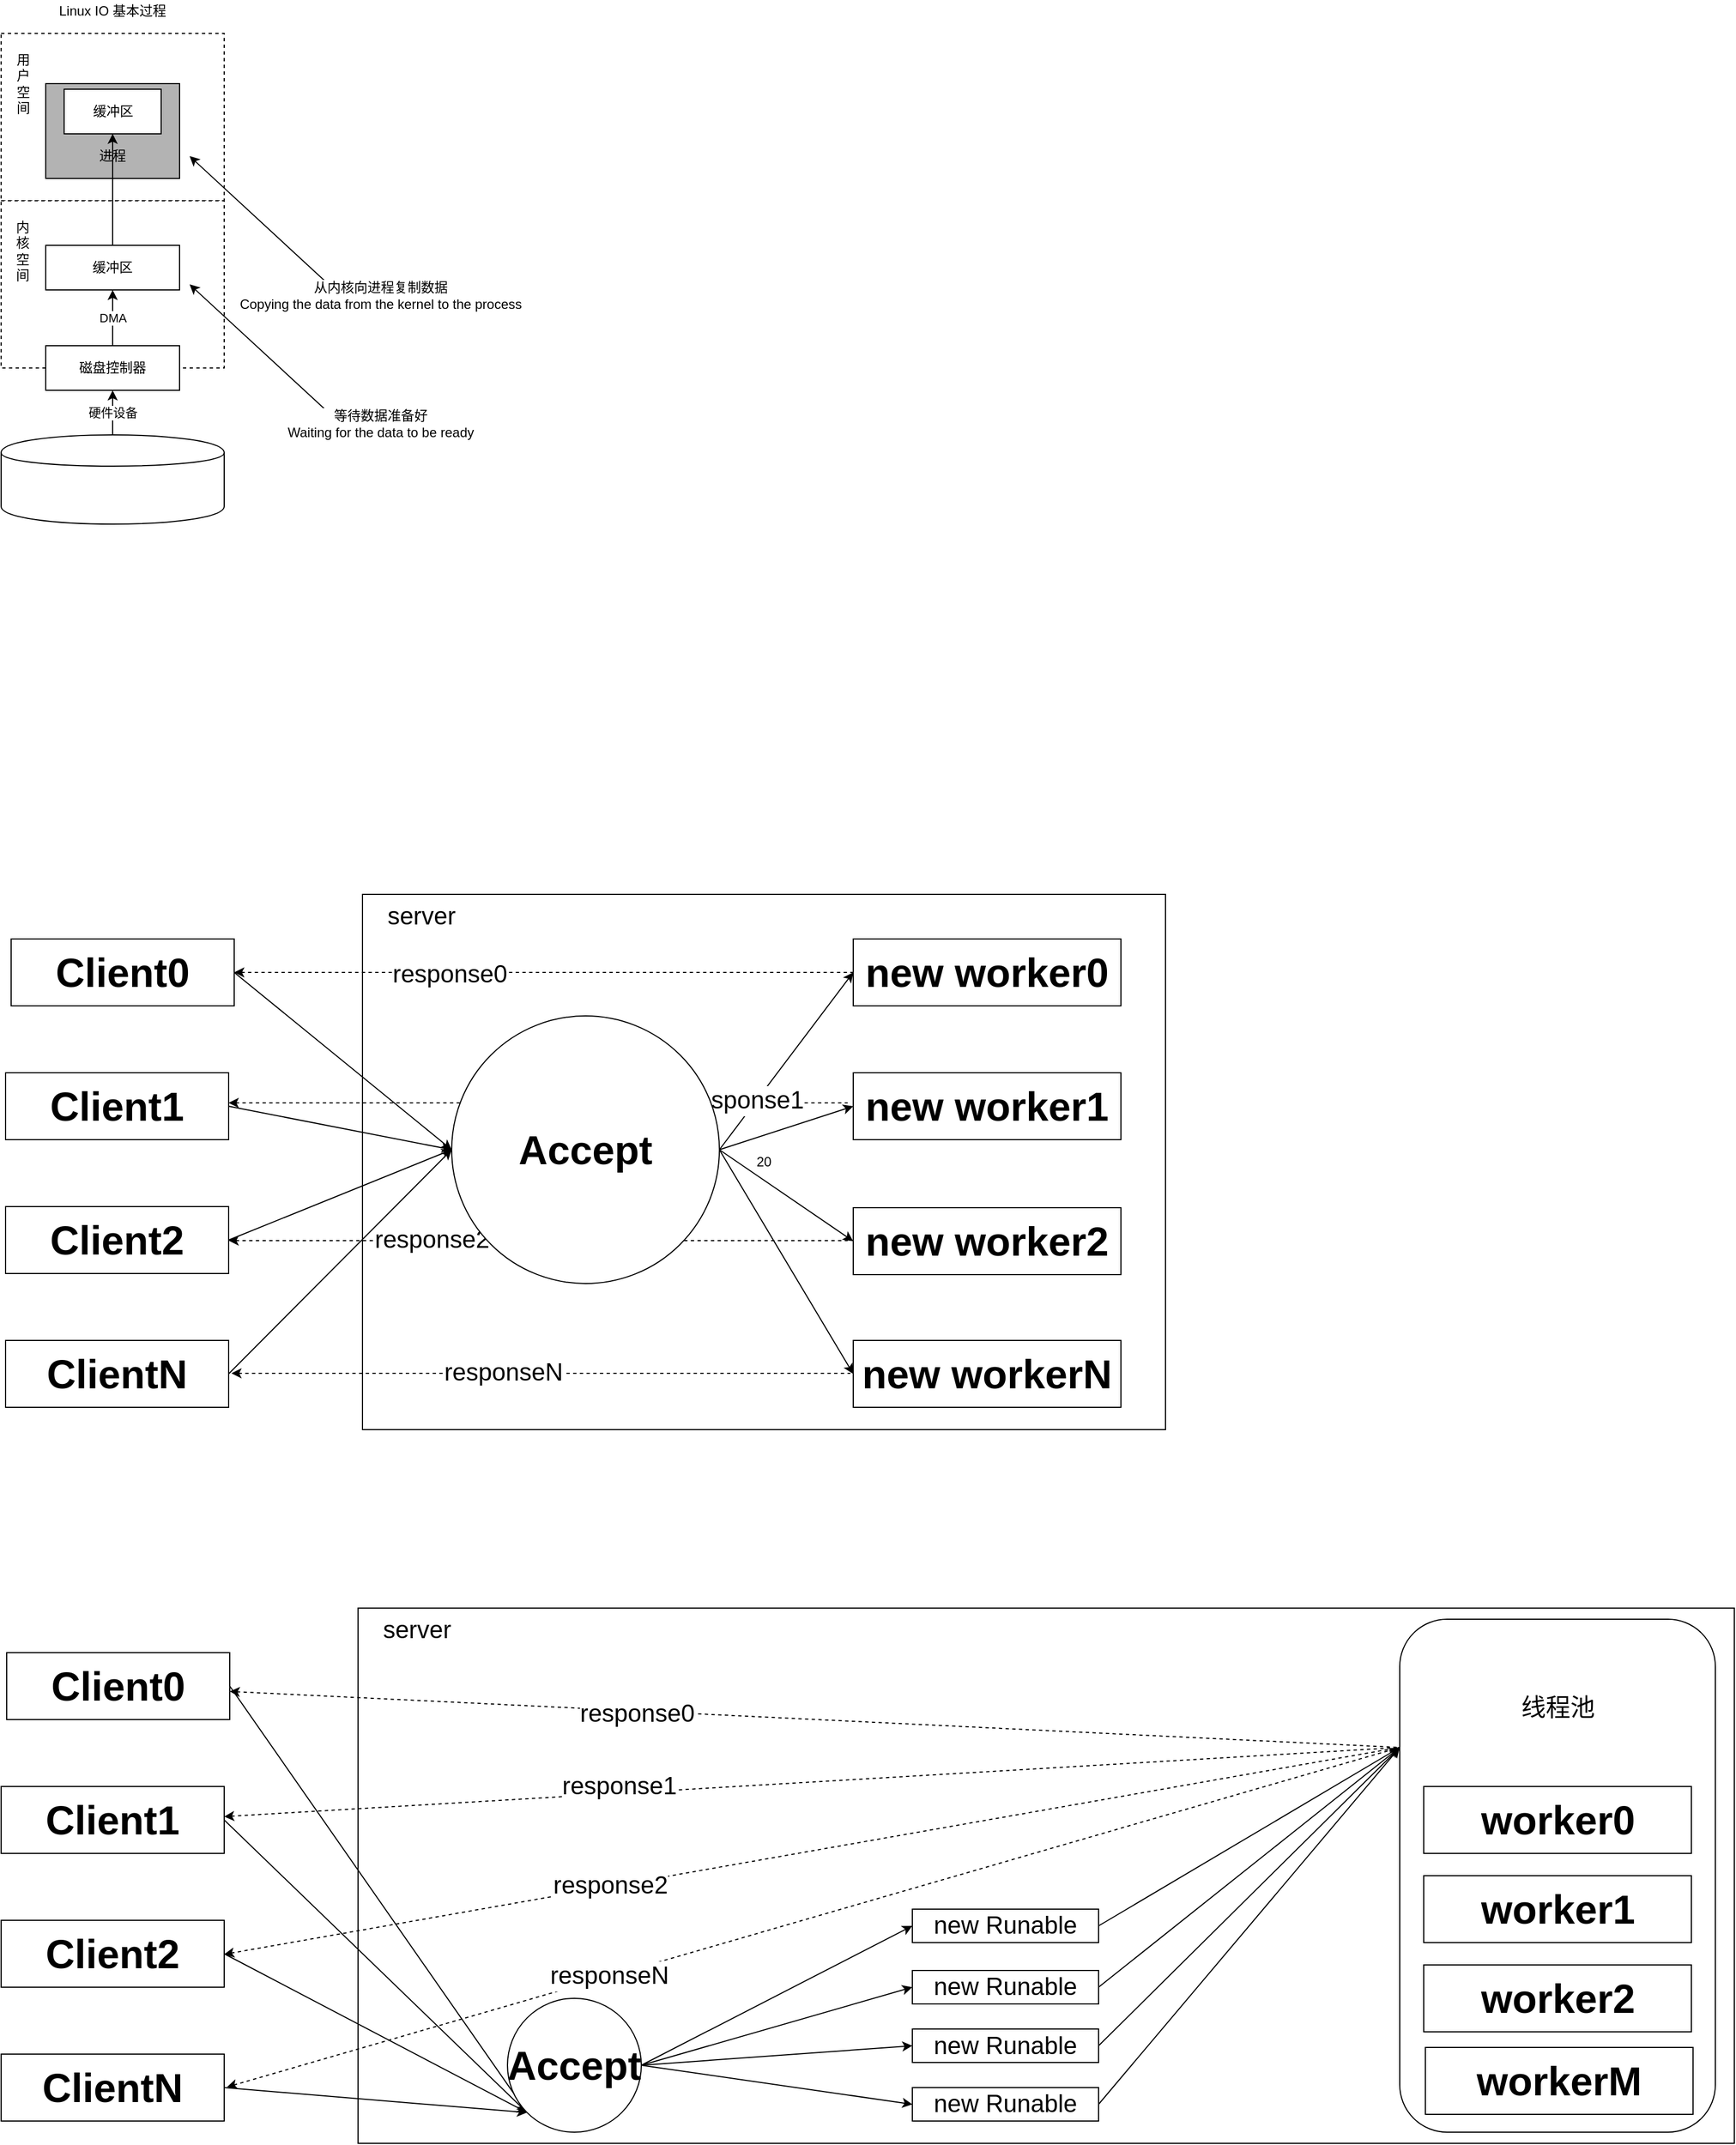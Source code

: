 <mxfile version="10.7.1" type="device"><diagram id="8HdPPavlg0hs8LvCiRic" name="Page-1"><mxGraphModel dx="1058" dy="797" grid="1" gridSize="10" guides="1" tooltips="1" connect="1" arrows="1" fold="1" page="1" pageScale="1" pageWidth="827" pageHeight="1169" math="0" shadow="0"><root><mxCell id="0"/><mxCell id="1" parent="0"/><mxCell id="49r0CECSuXp76zhXR61v-33" value="" style="rounded=0;whiteSpace=wrap;html=1;" parent="1" vertex="1"><mxGeometry x="360" y="1482" width="1234" height="480" as="geometry"/></mxCell><mxCell id="49r0CECSuXp76zhXR61v-57" value="" style="endArrow=none;html=1;fontSize=36;entryX=0;entryY=0.25;entryDx=0;entryDy=0;dashed=1;startArrow=classic;startFill=1;" parent="1" target="49r0CECSuXp76zhXR61v-60" edge="1"><mxGeometry width="50" height="50" relative="1" as="geometry"><mxPoint x="242.5" y="1911.5" as="sourcePoint"/><mxPoint x="797.5" y="1911.5" as="targetPoint"/></mxGeometry></mxCell><mxCell id="49r0CECSuXp76zhXR61v-58" value="responseN" style="text;html=1;resizable=0;points=[];align=center;verticalAlign=middle;labelBackgroundColor=#ffffff;fontSize=22;" parent="49r0CECSuXp76zhXR61v-57" vertex="1" connectable="0"><mxGeometry x="-0.122" y="2" relative="1" as="geometry"><mxPoint x="-119" y="36" as="offset"/></mxGeometry></mxCell><mxCell id="49r0CECSuXp76zhXR61v-60" value="" style="rounded=1;whiteSpace=wrap;html=1;fontSize=22;" parent="1" vertex="1"><mxGeometry x="1294" y="1492" width="283" height="460" as="geometry"/></mxCell><mxCell id="49r0CECSuXp76zhXR61v-6" value="20" style="rounded=0;whiteSpace=wrap;html=1;" parent="1" vertex="1"><mxGeometry x="364" y="842" width="720" height="480" as="geometry"/></mxCell><mxCell id="49r0CECSuXp76zhXR61v-26" value="" style="endArrow=none;html=1;fontSize=36;entryX=0;entryY=0.5;entryDx=0;entryDy=0;dashed=1;startArrow=classic;startFill=1;" parent="1" edge="1"><mxGeometry width="50" height="50" relative="1" as="geometry"><mxPoint x="244" y="1152.5" as="sourcePoint"/><mxPoint x="799" y="1152.5" as="targetPoint"/></mxGeometry></mxCell><mxCell id="49r0CECSuXp76zhXR61v-29" value="response2" style="text;html=1;resizable=0;points=[];align=center;verticalAlign=middle;labelBackgroundColor=#ffffff;fontSize=22;" parent="49r0CECSuXp76zhXR61v-26" vertex="1" connectable="0"><mxGeometry x="-0.344" y="2" relative="1" as="geometry"><mxPoint y="1" as="offset"/></mxGeometry></mxCell><mxCell id="49r0CECSuXp76zhXR61v-1" value="Client0" style="rounded=0;whiteSpace=wrap;html=1;fontSize=36;fontStyle=1" parent="1" vertex="1"><mxGeometry x="49" y="882" width="200" height="60" as="geometry"/></mxCell><mxCell id="49r0CECSuXp76zhXR61v-3" value="&lt;span style=&quot;font-size: 36px;&quot;&gt;Client1&lt;/span&gt;" style="rounded=0;whiteSpace=wrap;html=1;fontSize=36;fontStyle=1" parent="1" vertex="1"><mxGeometry x="44" y="1002" width="200" height="60" as="geometry"/></mxCell><mxCell id="49r0CECSuXp76zhXR61v-4" value="&lt;span style=&quot;font-size: 36px;&quot;&gt;Client2&lt;/span&gt;" style="rounded=0;whiteSpace=wrap;html=1;fontSize=36;fontStyle=1" parent="1" vertex="1"><mxGeometry x="44" y="1122" width="200" height="60" as="geometry"/></mxCell><mxCell id="49r0CECSuXp76zhXR61v-5" value="&lt;span style=&quot;font-size: 36px&quot;&gt;ClientN&lt;/span&gt;" style="rounded=0;whiteSpace=wrap;html=1;fontSize=36;fontStyle=1" parent="1" vertex="1"><mxGeometry x="44" y="1242" width="200" height="60" as="geometry"/></mxCell><mxCell id="49r0CECSuXp76zhXR61v-8" value="new worker0" style="rounded=0;whiteSpace=wrap;html=1;fontSize=36;fontStyle=1" parent="1" vertex="1"><mxGeometry x="804" y="882" width="240" height="60" as="geometry"/></mxCell><mxCell id="49r0CECSuXp76zhXR61v-12" value="" style="endArrow=classic;html=1;exitX=1;exitY=0.5;exitDx=0;exitDy=0;entryX=0;entryY=0.5;entryDx=0;entryDy=0;" parent="1" source="49r0CECSuXp76zhXR61v-1" target="49r0CECSuXp76zhXR61v-7" edge="1"><mxGeometry width="50" height="50" relative="1" as="geometry"><mxPoint x="214" y="967" as="sourcePoint"/><mxPoint x="313" y="1057" as="targetPoint"/></mxGeometry></mxCell><mxCell id="49r0CECSuXp76zhXR61v-13" value="" style="endArrow=classic;html=1;exitX=1;exitY=0.5;exitDx=0;exitDy=0;entryX=0;entryY=0.5;entryDx=0;entryDy=0;" parent="1" source="49r0CECSuXp76zhXR61v-3" target="49r0CECSuXp76zhXR61v-7" edge="1"><mxGeometry width="50" height="50" relative="1" as="geometry"><mxPoint x="174" y="977" as="sourcePoint"/><mxPoint x="323" y="1067" as="targetPoint"/></mxGeometry></mxCell><mxCell id="49r0CECSuXp76zhXR61v-14" value="" style="endArrow=classic;html=1;exitX=1;exitY=0.5;exitDx=0;exitDy=0;exitPerimeter=0;entryX=0;entryY=0.5;entryDx=0;entryDy=0;" parent="1" source="49r0CECSuXp76zhXR61v-4" target="49r0CECSuXp76zhXR61v-7" edge="1"><mxGeometry width="50" height="50" relative="1" as="geometry"><mxPoint x="184" y="1037" as="sourcePoint"/><mxPoint x="314" y="1057" as="targetPoint"/></mxGeometry></mxCell><mxCell id="49r0CECSuXp76zhXR61v-15" value="" style="endArrow=classic;html=1;exitX=1;exitY=0.5;exitDx=0;exitDy=0;entryX=0;entryY=0.5;entryDx=0;entryDy=0;" parent="1" source="49r0CECSuXp76zhXR61v-5" target="49r0CECSuXp76zhXR61v-7" edge="1"><mxGeometry width="50" height="50" relative="1" as="geometry"><mxPoint x="194" y="1097" as="sourcePoint"/><mxPoint x="324" y="1074" as="targetPoint"/></mxGeometry></mxCell><mxCell id="49r0CECSuXp76zhXR61v-16" value="new worker1" style="rounded=0;whiteSpace=wrap;html=1;fontSize=36;fontStyle=1" parent="1" vertex="1"><mxGeometry x="804" y="1002" width="240" height="60" as="geometry"/></mxCell><mxCell id="49r0CECSuXp76zhXR61v-17" value="new worker2" style="rounded=0;whiteSpace=wrap;html=1;fontSize=36;fontStyle=1" parent="1" vertex="1"><mxGeometry x="804" y="1123" width="240" height="60" as="geometry"/></mxCell><mxCell id="49r0CECSuXp76zhXR61v-18" value="new workerN" style="rounded=0;whiteSpace=wrap;html=1;fontSize=36;fontStyle=1" parent="1" vertex="1"><mxGeometry x="804" y="1242" width="240" height="60" as="geometry"/></mxCell><mxCell id="49r0CECSuXp76zhXR61v-19" value="" style="endArrow=classic;html=1;exitX=1;exitY=0.5;exitDx=0;exitDy=0;entryX=0;entryY=0.5;entryDx=0;entryDy=0;" parent="1" source="49r0CECSuXp76zhXR61v-7" target="49r0CECSuXp76zhXR61v-8" edge="1"><mxGeometry width="50" height="50" relative="1" as="geometry"><mxPoint x="259" y="922" as="sourcePoint"/><mxPoint x="454" y="1081" as="targetPoint"/></mxGeometry></mxCell><mxCell id="49r0CECSuXp76zhXR61v-20" value="" style="endArrow=classic;html=1;exitX=1;exitY=0.5;exitDx=0;exitDy=0;entryX=0;entryY=0.5;entryDx=0;entryDy=0;" parent="1" source="49r0CECSuXp76zhXR61v-7" target="49r0CECSuXp76zhXR61v-16" edge="1"><mxGeometry width="50" height="50" relative="1" as="geometry"><mxPoint x="694" y="1081" as="sourcePoint"/><mxPoint x="814" y="922" as="targetPoint"/></mxGeometry></mxCell><mxCell id="49r0CECSuXp76zhXR61v-21" value="" style="endArrow=classic;html=1;exitX=1;exitY=0.5;exitDx=0;exitDy=0;entryX=0;entryY=0.5;entryDx=0;entryDy=0;" parent="1" source="49r0CECSuXp76zhXR61v-7" target="49r0CECSuXp76zhXR61v-17" edge="1"><mxGeometry width="50" height="50" relative="1" as="geometry"><mxPoint x="694" y="1081" as="sourcePoint"/><mxPoint x="814" y="1017" as="targetPoint"/></mxGeometry></mxCell><mxCell id="49r0CECSuXp76zhXR61v-22" value="" style="endArrow=classic;html=1;entryX=0;entryY=0.5;entryDx=0;entryDy=0;" parent="1" target="49r0CECSuXp76zhXR61v-18" edge="1"><mxGeometry width="50" height="50" relative="1" as="geometry"><mxPoint x="684" y="1071" as="sourcePoint"/><mxPoint x="814" y="1127" as="targetPoint"/></mxGeometry></mxCell><mxCell id="49r0CECSuXp76zhXR61v-24" value="" style="endArrow=none;html=1;fontSize=36;entryX=0;entryY=0.5;entryDx=0;entryDy=0;dashed=1;startArrow=classic;startFill=1;" parent="1" source="49r0CECSuXp76zhXR61v-1" target="49r0CECSuXp76zhXR61v-8" edge="1"><mxGeometry width="50" height="50" relative="1" as="geometry"><mxPoint x="494" y="912" as="sourcePoint"/><mxPoint x="544" y="862" as="targetPoint"/></mxGeometry></mxCell><mxCell id="49r0CECSuXp76zhXR61v-31" value="response0&lt;br&gt;" style="text;html=1;resizable=0;points=[];align=center;verticalAlign=middle;labelBackgroundColor=#ffffff;fontSize=22;" parent="49r0CECSuXp76zhXR61v-24" vertex="1" connectable="0"><mxGeometry x="-0.304" y="-2" relative="1" as="geometry"><mxPoint as="offset"/></mxGeometry></mxCell><mxCell id="49r0CECSuXp76zhXR61v-25" value="" style="endArrow=none;html=1;fontSize=36;entryX=0;entryY=0.5;entryDx=0;entryDy=0;dashed=1;startArrow=classic;startFill=1;" parent="1" edge="1"><mxGeometry width="50" height="50" relative="1" as="geometry"><mxPoint x="244" y="1029" as="sourcePoint"/><mxPoint x="799" y="1029" as="targetPoint"/></mxGeometry></mxCell><mxCell id="49r0CECSuXp76zhXR61v-30" value="response1" style="text;html=1;resizable=0;points=[];align=center;verticalAlign=middle;labelBackgroundColor=#ffffff;fontSize=22;" parent="49r0CECSuXp76zhXR61v-25" vertex="1" connectable="0"><mxGeometry x="0.672" y="2" relative="1" as="geometry"><mxPoint as="offset"/></mxGeometry></mxCell><mxCell id="49r0CECSuXp76zhXR61v-7" value="Accept" style="ellipse;whiteSpace=wrap;html=1;aspect=fixed;fontSize=36;fontStyle=1" parent="1" vertex="1"><mxGeometry x="444" y="951" width="240" height="240" as="geometry"/></mxCell><mxCell id="49r0CECSuXp76zhXR61v-27" value="" style="endArrow=none;html=1;fontSize=36;entryX=0;entryY=0.5;entryDx=0;entryDy=0;dashed=1;startArrow=classic;startFill=1;" parent="1" edge="1"><mxGeometry width="50" height="50" relative="1" as="geometry"><mxPoint x="246.5" y="1271.5" as="sourcePoint"/><mxPoint x="801.5" y="1271.5" as="targetPoint"/></mxGeometry></mxCell><mxCell id="49r0CECSuXp76zhXR61v-28" value="responseN" style="text;html=1;resizable=0;points=[];align=center;verticalAlign=middle;labelBackgroundColor=#ffffff;fontSize=22;" parent="49r0CECSuXp76zhXR61v-27" vertex="1" connectable="0"><mxGeometry x="-0.122" y="2" relative="1" as="geometry"><mxPoint y="1" as="offset"/></mxGeometry></mxCell><mxCell id="49r0CECSuXp76zhXR61v-32" value="server" style="text;html=1;strokeColor=none;fillColor=none;align=center;verticalAlign=middle;whiteSpace=wrap;rounded=0;fontSize=22;" parent="1" vertex="1"><mxGeometry x="367" y="852" width="100" height="20" as="geometry"/></mxCell><mxCell id="49r0CECSuXp76zhXR61v-34" value="" style="endArrow=none;html=1;fontSize=36;entryX=0;entryY=0.25;entryDx=0;entryDy=0;dashed=1;startArrow=classic;startFill=1;" parent="1" target="49r0CECSuXp76zhXR61v-60" edge="1"><mxGeometry width="50" height="50" relative="1" as="geometry"><mxPoint x="240" y="1792.5" as="sourcePoint"/><mxPoint x="795" y="1792.5" as="targetPoint"/></mxGeometry></mxCell><mxCell id="49r0CECSuXp76zhXR61v-35" value="response2" style="text;html=1;resizable=0;points=[];align=center;verticalAlign=middle;labelBackgroundColor=#ffffff;fontSize=22;" parent="49r0CECSuXp76zhXR61v-34" vertex="1" connectable="0"><mxGeometry x="-0.344" y="2" relative="1" as="geometry"><mxPoint y="1" as="offset"/></mxGeometry></mxCell><mxCell id="49r0CECSuXp76zhXR61v-36" value="Client0" style="rounded=0;whiteSpace=wrap;html=1;fontSize=36;fontStyle=1" parent="1" vertex="1"><mxGeometry x="45" y="1522" width="200" height="60" as="geometry"/></mxCell><mxCell id="49r0CECSuXp76zhXR61v-37" value="&lt;span style=&quot;font-size: 36px;&quot;&gt;Client1&lt;/span&gt;" style="rounded=0;whiteSpace=wrap;html=1;fontSize=36;fontStyle=1" parent="1" vertex="1"><mxGeometry x="40" y="1642" width="200" height="60" as="geometry"/></mxCell><mxCell id="49r0CECSuXp76zhXR61v-38" value="&lt;span style=&quot;font-size: 36px;&quot;&gt;Client2&lt;/span&gt;" style="rounded=0;whiteSpace=wrap;html=1;fontSize=36;fontStyle=1" parent="1" vertex="1"><mxGeometry x="40" y="1762" width="200" height="60" as="geometry"/></mxCell><mxCell id="49r0CECSuXp76zhXR61v-39" value="&lt;span style=&quot;font-size: 36px&quot;&gt;ClientN&lt;/span&gt;" style="rounded=0;whiteSpace=wrap;html=1;fontSize=36;fontStyle=1" parent="1" vertex="1"><mxGeometry x="40" y="1882" width="200" height="60" as="geometry"/></mxCell><mxCell id="49r0CECSuXp76zhXR61v-40" value="worker0" style="rounded=0;whiteSpace=wrap;html=1;fontSize=36;fontStyle=1" parent="1" vertex="1"><mxGeometry x="1315.5" y="1642" width="240" height="60" as="geometry"/></mxCell><mxCell id="49r0CECSuXp76zhXR61v-41" value="" style="endArrow=classic;html=1;exitX=1;exitY=0.5;exitDx=0;exitDy=0;entryX=0;entryY=1;entryDx=0;entryDy=0;" parent="1" source="49r0CECSuXp76zhXR61v-36" target="49r0CECSuXp76zhXR61v-56" edge="1"><mxGeometry width="50" height="50" relative="1" as="geometry"><mxPoint x="210" y="1607" as="sourcePoint"/><mxPoint x="309" y="1697" as="targetPoint"/></mxGeometry></mxCell><mxCell id="49r0CECSuXp76zhXR61v-42" value="" style="endArrow=classic;html=1;exitX=1;exitY=0.5;exitDx=0;exitDy=0;entryX=0;entryY=1;entryDx=0;entryDy=0;" parent="1" source="49r0CECSuXp76zhXR61v-37" target="49r0CECSuXp76zhXR61v-56" edge="1"><mxGeometry width="50" height="50" relative="1" as="geometry"><mxPoint x="170" y="1617" as="sourcePoint"/><mxPoint x="319" y="1707" as="targetPoint"/></mxGeometry></mxCell><mxCell id="49r0CECSuXp76zhXR61v-43" value="" style="endArrow=classic;html=1;exitX=1;exitY=0.5;exitDx=0;exitDy=0;exitPerimeter=0;entryX=0;entryY=1;entryDx=0;entryDy=0;" parent="1" source="49r0CECSuXp76zhXR61v-38" target="49r0CECSuXp76zhXR61v-56" edge="1"><mxGeometry width="50" height="50" relative="1" as="geometry"><mxPoint x="180" y="1677" as="sourcePoint"/><mxPoint x="310" y="1697" as="targetPoint"/></mxGeometry></mxCell><mxCell id="49r0CECSuXp76zhXR61v-44" value="" style="endArrow=classic;html=1;exitX=1;exitY=0.5;exitDx=0;exitDy=0;entryX=0;entryY=1;entryDx=0;entryDy=0;" parent="1" source="49r0CECSuXp76zhXR61v-39" target="49r0CECSuXp76zhXR61v-56" edge="1"><mxGeometry width="50" height="50" relative="1" as="geometry"><mxPoint x="190" y="1737" as="sourcePoint"/><mxPoint x="320" y="1714" as="targetPoint"/></mxGeometry></mxCell><mxCell id="49r0CECSuXp76zhXR61v-45" value="worker1" style="rounded=0;whiteSpace=wrap;html=1;fontSize=36;fontStyle=1" parent="1" vertex="1"><mxGeometry x="1315.5" y="1722" width="240" height="60" as="geometry"/></mxCell><mxCell id="49r0CECSuXp76zhXR61v-46" value="worker2" style="rounded=0;whiteSpace=wrap;html=1;fontSize=36;fontStyle=1" parent="1" vertex="1"><mxGeometry x="1315.5" y="1802" width="240" height="60" as="geometry"/></mxCell><mxCell id="49r0CECSuXp76zhXR61v-47" value="workerM" style="rounded=0;whiteSpace=wrap;html=1;fontSize=36;fontStyle=1" parent="1" vertex="1"><mxGeometry x="1317" y="1876" width="240" height="60" as="geometry"/></mxCell><mxCell id="49r0CECSuXp76zhXR61v-48" value="" style="endArrow=classic;html=1;exitX=1;exitY=0.5;exitDx=0;exitDy=0;entryX=0;entryY=0.5;entryDx=0;entryDy=0;" parent="1" source="49r0CECSuXp76zhXR61v-56" target="49r0CECSuXp76zhXR61v-61" edge="1"><mxGeometry width="50" height="50" relative="1" as="geometry"><mxPoint x="255" y="1562" as="sourcePoint"/><mxPoint x="854" y="1772" as="targetPoint"/></mxGeometry></mxCell><mxCell id="49r0CECSuXp76zhXR61v-49" value="" style="endArrow=classic;html=1;exitX=1;exitY=0.5;exitDx=0;exitDy=0;entryX=0;entryY=0.5;entryDx=0;entryDy=0;" parent="1" source="49r0CECSuXp76zhXR61v-56" target="49r0CECSuXp76zhXR61v-62" edge="1"><mxGeometry width="50" height="50" relative="1" as="geometry"><mxPoint x="690" y="1721" as="sourcePoint"/><mxPoint x="854" y="1822" as="targetPoint"/></mxGeometry></mxCell><mxCell id="49r0CECSuXp76zhXR61v-50" value="" style="endArrow=classic;html=1;exitX=1;exitY=0.5;exitDx=0;exitDy=0;entryX=0;entryY=0.5;entryDx=0;entryDy=0;" parent="1" source="49r0CECSuXp76zhXR61v-56" target="49r0CECSuXp76zhXR61v-63" edge="1"><mxGeometry width="50" height="50" relative="1" as="geometry"><mxPoint x="690" y="1721" as="sourcePoint"/><mxPoint x="810" y="1657" as="targetPoint"/></mxGeometry></mxCell><mxCell id="49r0CECSuXp76zhXR61v-51" value="" style="endArrow=classic;html=1;entryX=0;entryY=0.5;entryDx=0;entryDy=0;exitX=1;exitY=0.5;exitDx=0;exitDy=0;" parent="1" source="49r0CECSuXp76zhXR61v-56" target="49r0CECSuXp76zhXR61v-64" edge="1"><mxGeometry width="50" height="50" relative="1" as="geometry"><mxPoint x="680" y="1711" as="sourcePoint"/><mxPoint x="810" y="1767" as="targetPoint"/></mxGeometry></mxCell><mxCell id="49r0CECSuXp76zhXR61v-52" value="" style="endArrow=none;html=1;fontSize=36;entryX=0;entryY=0.25;entryDx=0;entryDy=0;dashed=1;startArrow=classic;startFill=1;" parent="1" source="49r0CECSuXp76zhXR61v-36" target="49r0CECSuXp76zhXR61v-60" edge="1"><mxGeometry width="50" height="50" relative="1" as="geometry"><mxPoint x="490" y="1552" as="sourcePoint"/><mxPoint x="540" y="1502" as="targetPoint"/></mxGeometry></mxCell><mxCell id="49r0CECSuXp76zhXR61v-53" value="response0&lt;br&gt;" style="text;html=1;resizable=0;points=[];align=center;verticalAlign=middle;labelBackgroundColor=#ffffff;fontSize=22;" parent="49r0CECSuXp76zhXR61v-52" vertex="1" connectable="0"><mxGeometry x="-0.304" y="-2" relative="1" as="geometry"><mxPoint as="offset"/></mxGeometry></mxCell><mxCell id="49r0CECSuXp76zhXR61v-54" value="" style="endArrow=none;html=1;fontSize=36;entryX=0;entryY=0.25;entryDx=0;entryDy=0;dashed=1;startArrow=classic;startFill=1;" parent="1" target="49r0CECSuXp76zhXR61v-60" edge="1"><mxGeometry width="50" height="50" relative="1" as="geometry"><mxPoint x="240" y="1669" as="sourcePoint"/><mxPoint x="795" y="1669" as="targetPoint"/></mxGeometry></mxCell><mxCell id="49r0CECSuXp76zhXR61v-55" value="response1" style="text;html=1;resizable=0;points=[];align=center;verticalAlign=middle;labelBackgroundColor=#ffffff;fontSize=22;" parent="49r0CECSuXp76zhXR61v-54" vertex="1" connectable="0"><mxGeometry x="0.672" y="2" relative="1" as="geometry"><mxPoint x="-527.5" y="27" as="offset"/></mxGeometry></mxCell><mxCell id="49r0CECSuXp76zhXR61v-56" value="Accept" style="ellipse;whiteSpace=wrap;html=1;aspect=fixed;fontSize=36;fontStyle=1" parent="1" vertex="1"><mxGeometry x="494" y="1832" width="120" height="120" as="geometry"/></mxCell><mxCell id="49r0CECSuXp76zhXR61v-59" value="server" style="text;html=1;strokeColor=none;fillColor=none;align=center;verticalAlign=middle;whiteSpace=wrap;rounded=0;fontSize=22;" parent="1" vertex="1"><mxGeometry x="363" y="1492" width="100" height="20" as="geometry"/></mxCell><mxCell id="49r0CECSuXp76zhXR61v-61" value="new Runable" style="rounded=0;whiteSpace=wrap;html=1;fontSize=22;" parent="1" vertex="1"><mxGeometry x="857" y="1752" width="167" height="30" as="geometry"/></mxCell><mxCell id="49r0CECSuXp76zhXR61v-62" value="new Runable" style="rounded=0;whiteSpace=wrap;html=1;fontSize=22;" parent="1" vertex="1"><mxGeometry x="857" y="1807" width="167" height="30" as="geometry"/></mxCell><mxCell id="49r0CECSuXp76zhXR61v-63" value="new Runable" style="rounded=0;whiteSpace=wrap;html=1;fontSize=22;" parent="1" vertex="1"><mxGeometry x="857" y="1859.5" width="167" height="30" as="geometry"/></mxCell><mxCell id="49r0CECSuXp76zhXR61v-64" value="new Runable" style="rounded=0;whiteSpace=wrap;html=1;fontSize=22;" parent="1" vertex="1"><mxGeometry x="857" y="1912" width="167" height="30" as="geometry"/></mxCell><mxCell id="49r0CECSuXp76zhXR61v-67" value="" style="endArrow=classic;html=1;exitX=1;exitY=0.5;exitDx=0;exitDy=0;entryX=0;entryY=0.25;entryDx=0;entryDy=0;" parent="1" source="49r0CECSuXp76zhXR61v-61" target="49r0CECSuXp76zhXR61v-60" edge="1"><mxGeometry width="50" height="50" relative="1" as="geometry"><mxPoint x="624" y="1902" as="sourcePoint"/><mxPoint x="867" y="1777" as="targetPoint"/></mxGeometry></mxCell><mxCell id="49r0CECSuXp76zhXR61v-68" value="" style="endArrow=classic;html=1;exitX=1;exitY=0.5;exitDx=0;exitDy=0;entryX=0;entryY=0.25;entryDx=0;entryDy=0;" parent="1" source="49r0CECSuXp76zhXR61v-62" target="49r0CECSuXp76zhXR61v-60" edge="1"><mxGeometry width="50" height="50" relative="1" as="geometry"><mxPoint x="1034" y="1777" as="sourcePoint"/><mxPoint x="1304" y="1617" as="targetPoint"/></mxGeometry></mxCell><mxCell id="49r0CECSuXp76zhXR61v-69" value="" style="endArrow=classic;html=1;exitX=1;exitY=0.5;exitDx=0;exitDy=0;entryX=0;entryY=0.25;entryDx=0;entryDy=0;" parent="1" source="49r0CECSuXp76zhXR61v-63" target="49r0CECSuXp76zhXR61v-60" edge="1"><mxGeometry width="50" height="50" relative="1" as="geometry"><mxPoint x="1044" y="1787" as="sourcePoint"/><mxPoint x="1314" y="1627" as="targetPoint"/></mxGeometry></mxCell><mxCell id="49r0CECSuXp76zhXR61v-70" value="" style="endArrow=classic;html=1;exitX=1;exitY=0.5;exitDx=0;exitDy=0;entryX=0;entryY=0.25;entryDx=0;entryDy=0;" parent="1" source="49r0CECSuXp76zhXR61v-64" target="49r0CECSuXp76zhXR61v-60" edge="1"><mxGeometry width="50" height="50" relative="1" as="geometry"><mxPoint x="1054" y="1797" as="sourcePoint"/><mxPoint x="1324" y="1637" as="targetPoint"/></mxGeometry></mxCell><mxCell id="49r0CECSuXp76zhXR61v-71" value="线程池" style="text;html=1;strokeColor=none;fillColor=none;align=center;verticalAlign=middle;whiteSpace=wrap;rounded=0;fontSize=22;" parent="1" vertex="1"><mxGeometry x="1385.5" y="1562" width="100" height="20" as="geometry"/></mxCell><mxCell id="rqfeZW-91_2S5oVqUasR-24" value="" style="group" parent="1" vertex="1" connectable="0"><mxGeometry x="40" y="40" width="299" height="470" as="geometry"/></mxCell><mxCell id="rqfeZW-91_2S5oVqUasR-9" value="" style="rounded=0;whiteSpace=wrap;html=1;dashed=1;" parent="rqfeZW-91_2S5oVqUasR-24" vertex="1"><mxGeometry y="30" width="200" height="150" as="geometry"/></mxCell><mxCell id="rqfeZW-91_2S5oVqUasR-16" value="&lt;br&gt;&lt;br&gt;&lt;br&gt;进程&lt;br&gt;" style="rounded=0;whiteSpace=wrap;html=1;fillColor=#B3B3B3;" parent="rqfeZW-91_2S5oVqUasR-24" vertex="1"><mxGeometry x="40" y="75" width="120" height="85" as="geometry"/></mxCell><mxCell id="rqfeZW-91_2S5oVqUasR-2" value="" style="rounded=0;whiteSpace=wrap;html=1;dashed=1;" parent="rqfeZW-91_2S5oVqUasR-24" vertex="1"><mxGeometry y="180" width="200" height="150" as="geometry"/></mxCell><mxCell id="rqfeZW-91_2S5oVqUasR-3" value="" style="shape=cylinder;whiteSpace=wrap;html=1;boundedLbl=1;backgroundOutline=1;" parent="rqfeZW-91_2S5oVqUasR-24" vertex="1"><mxGeometry y="390" width="200" height="80" as="geometry"/></mxCell><mxCell id="rqfeZW-91_2S5oVqUasR-4" value="磁盘控制器" style="rounded=0;whiteSpace=wrap;html=1;" parent="rqfeZW-91_2S5oVqUasR-24" vertex="1"><mxGeometry x="40" y="310" width="120" height="40" as="geometry"/></mxCell><mxCell id="rqfeZW-91_2S5oVqUasR-5" value="硬件设备" style="edgeStyle=orthogonalEdgeStyle;rounded=0;orthogonalLoop=1;jettySize=auto;html=1;exitX=0.5;exitY=0;exitDx=0;exitDy=0;entryX=0.5;entryY=1;entryDx=0;entryDy=0;" parent="rqfeZW-91_2S5oVqUasR-24" source="rqfeZW-91_2S5oVqUasR-3" target="rqfeZW-91_2S5oVqUasR-4" edge="1"><mxGeometry relative="1" as="geometry"/></mxCell><mxCell id="rqfeZW-91_2S5oVqUasR-6" value="用户空间" style="text;html=1;strokeColor=none;fillColor=none;align=center;verticalAlign=middle;whiteSpace=wrap;rounded=0;dashed=1;" parent="rqfeZW-91_2S5oVqUasR-24" vertex="1"><mxGeometry x="9" y="40" width="22" height="70" as="geometry"/></mxCell><mxCell id="rqfeZW-91_2S5oVqUasR-7" value="缓冲区" style="rounded=0;whiteSpace=wrap;html=1;" parent="rqfeZW-91_2S5oVqUasR-24" vertex="1"><mxGeometry x="40" y="220" width="120" height="40" as="geometry"/></mxCell><mxCell id="rqfeZW-91_2S5oVqUasR-8" value="DMA" style="edgeStyle=orthogonalEdgeStyle;rounded=0;orthogonalLoop=1;jettySize=auto;html=1;exitX=0.5;exitY=0;exitDx=0;exitDy=0;entryX=0.5;entryY=1;entryDx=0;entryDy=0;" parent="rqfeZW-91_2S5oVqUasR-24" source="rqfeZW-91_2S5oVqUasR-4" target="rqfeZW-91_2S5oVqUasR-7" edge="1"><mxGeometry relative="1" as="geometry"/></mxCell><mxCell id="rqfeZW-91_2S5oVqUasR-10" value="内核空间" style="text;html=1;strokeColor=none;fillColor=none;align=center;verticalAlign=middle;whiteSpace=wrap;rounded=0;dashed=1;" parent="rqfeZW-91_2S5oVqUasR-24" vertex="1"><mxGeometry x="9" y="190" width="21" height="70" as="geometry"/></mxCell><mxCell id="rqfeZW-91_2S5oVqUasR-15" value="缓冲区" style="rounded=0;whiteSpace=wrap;html=1;" parent="rqfeZW-91_2S5oVqUasR-24" vertex="1"><mxGeometry x="56.5" y="80" width="87" height="40" as="geometry"/></mxCell><mxCell id="rqfeZW-91_2S5oVqUasR-17" style="edgeStyle=orthogonalEdgeStyle;rounded=0;orthogonalLoop=1;jettySize=auto;html=1;exitX=0.5;exitY=0;exitDx=0;exitDy=0;entryX=0.5;entryY=1;entryDx=0;entryDy=0;" parent="rqfeZW-91_2S5oVqUasR-24" source="rqfeZW-91_2S5oVqUasR-7" target="rqfeZW-91_2S5oVqUasR-15" edge="1"><mxGeometry relative="1" as="geometry"/></mxCell><mxCell id="rqfeZW-91_2S5oVqUasR-18" value="" style="endArrow=classic;html=1;" parent="rqfeZW-91_2S5oVqUasR-24" edge="1"><mxGeometry width="50" height="50" relative="1" as="geometry"><mxPoint x="299" y="375" as="sourcePoint"/><mxPoint x="169" y="255" as="targetPoint"/></mxGeometry></mxCell><mxCell id="rqfeZW-91_2S5oVqUasR-19" value="等待数据准备好&lt;br&gt;Waiting for the data to be ready&lt;br&gt;" style="text;html=1;resizable=0;points=[];align=center;verticalAlign=middle;labelBackgroundColor=#ffffff;" parent="rqfeZW-91_2S5oVqUasR-18" vertex="1" connectable="0"><mxGeometry x="-0.287" y="1" relative="1" as="geometry"><mxPoint x="88" y="47" as="offset"/></mxGeometry></mxCell><mxCell id="rqfeZW-91_2S5oVqUasR-20" value="" style="endArrow=classic;html=1;" parent="rqfeZW-91_2S5oVqUasR-24" edge="1"><mxGeometry width="50" height="50" relative="1" as="geometry"><mxPoint x="299" y="260" as="sourcePoint"/><mxPoint x="169" y="140" as="targetPoint"/></mxGeometry></mxCell><mxCell id="rqfeZW-91_2S5oVqUasR-21" value="从内核向进程复制数据&lt;br&gt;Copying the data from the kernel to the process&lt;br&gt;" style="text;html=1;resizable=0;points=[];align=center;verticalAlign=middle;labelBackgroundColor=#ffffff;" parent="rqfeZW-91_2S5oVqUasR-20" vertex="1" connectable="0"><mxGeometry x="-0.287" y="1" relative="1" as="geometry"><mxPoint x="88" y="47" as="offset"/></mxGeometry></mxCell><mxCell id="rqfeZW-91_2S5oVqUasR-22" value="Linux IO 基本过程" style="text;html=1;strokeColor=none;fillColor=none;align=center;verticalAlign=middle;whiteSpace=wrap;rounded=0;" parent="rqfeZW-91_2S5oVqUasR-24" vertex="1"><mxGeometry width="200" height="20" as="geometry"/></mxCell></root></mxGraphModel></diagram></mxfile>